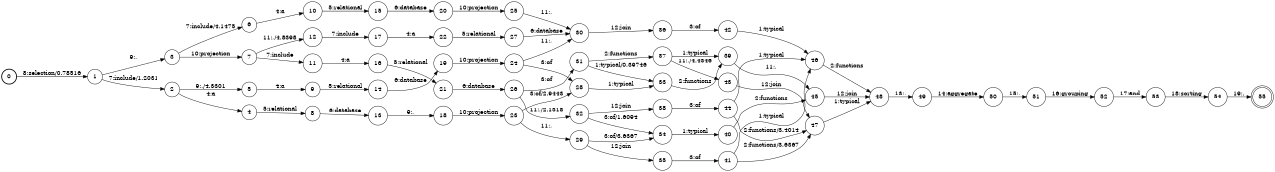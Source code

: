 digraph FST {
rankdir = LR;
size = "8.5,11";
label = "";
center = 1;
orientation = Portrait;
ranksep = "0.4";
nodesep = "0.25";
0 [label = "0", shape = circle, style = bold, fontsize = 14]
	0 -> 1 [label = "8:selection/0.78516", fontsize = 14];
1 [label = "1", shape = circle, style = solid, fontsize = 14]
	1 -> 2 [label = "7:include/1.2031", fontsize = 14];
	1 -> 3 [label = "9:,", fontsize = 14];
2 [label = "2", shape = circle, style = solid, fontsize = 14]
	2 -> 4 [label = "4:a", fontsize = 14];
	2 -> 5 [label = "9:,/4.3301", fontsize = 14];
3 [label = "3", shape = circle, style = solid, fontsize = 14]
	3 -> 6 [label = "7:include/4.1475", fontsize = 14];
	3 -> 7 [label = "10:projection", fontsize = 14];
4 [label = "4", shape = circle, style = solid, fontsize = 14]
	4 -> 8 [label = "5:relational", fontsize = 14];
5 [label = "5", shape = circle, style = solid, fontsize = 14]
	5 -> 9 [label = "4:a", fontsize = 14];
6 [label = "6", shape = circle, style = solid, fontsize = 14]
	6 -> 10 [label = "4:a", fontsize = 14];
7 [label = "7", shape = circle, style = solid, fontsize = 14]
	7 -> 11 [label = "7:include", fontsize = 14];
	7 -> 12 [label = "11:,/4.8398", fontsize = 14];
8 [label = "8", shape = circle, style = solid, fontsize = 14]
	8 -> 13 [label = "6:database", fontsize = 14];
9 [label = "9", shape = circle, style = solid, fontsize = 14]
	9 -> 14 [label = "5:relational", fontsize = 14];
10 [label = "10", shape = circle, style = solid, fontsize = 14]
	10 -> 15 [label = "5:relational", fontsize = 14];
11 [label = "11", shape = circle, style = solid, fontsize = 14]
	11 -> 16 [label = "4:a", fontsize = 14];
12 [label = "12", shape = circle, style = solid, fontsize = 14]
	12 -> 17 [label = "7:include", fontsize = 14];
13 [label = "13", shape = circle, style = solid, fontsize = 14]
	13 -> 18 [label = "9:,", fontsize = 14];
14 [label = "14", shape = circle, style = solid, fontsize = 14]
	14 -> 19 [label = "6:database", fontsize = 14];
15 [label = "15", shape = circle, style = solid, fontsize = 14]
	15 -> 20 [label = "6:database", fontsize = 14];
16 [label = "16", shape = circle, style = solid, fontsize = 14]
	16 -> 21 [label = "5:relational", fontsize = 14];
17 [label = "17", shape = circle, style = solid, fontsize = 14]
	17 -> 22 [label = "4:a", fontsize = 14];
18 [label = "18", shape = circle, style = solid, fontsize = 14]
	18 -> 23 [label = "10:projection", fontsize = 14];
19 [label = "19", shape = circle, style = solid, fontsize = 14]
	19 -> 24 [label = "10:projection", fontsize = 14];
20 [label = "20", shape = circle, style = solid, fontsize = 14]
	20 -> 25 [label = "10:projection", fontsize = 14];
21 [label = "21", shape = circle, style = solid, fontsize = 14]
	21 -> 26 [label = "6:database", fontsize = 14];
22 [label = "22", shape = circle, style = solid, fontsize = 14]
	22 -> 27 [label = "5:relational", fontsize = 14];
23 [label = "23", shape = circle, style = solid, fontsize = 14]
	23 -> 28 [label = "3:of/2.9443", fontsize = 14];
	23 -> 29 [label = "11:,", fontsize = 14];
24 [label = "24", shape = circle, style = solid, fontsize = 14]
	24 -> 28 [label = "3:of", fontsize = 14];
	24 -> 30 [label = "11:,", fontsize = 14];
25 [label = "25", shape = circle, style = solid, fontsize = 14]
	25 -> 30 [label = "11:,", fontsize = 14];
26 [label = "26", shape = circle, style = solid, fontsize = 14]
	26 -> 31 [label = "3:of", fontsize = 14];
	26 -> 32 [label = "11:,/2.1318", fontsize = 14];
27 [label = "27", shape = circle, style = solid, fontsize = 14]
	27 -> 30 [label = "6:database", fontsize = 14];
28 [label = "28", shape = circle, style = solid, fontsize = 14]
	28 -> 33 [label = "1:typical", fontsize = 14];
29 [label = "29", shape = circle, style = solid, fontsize = 14]
	29 -> 34 [label = "3:of/3.6367", fontsize = 14];
	29 -> 35 [label = "12:join", fontsize = 14];
30 [label = "30", shape = circle, style = solid, fontsize = 14]
	30 -> 36 [label = "12:join", fontsize = 14];
31 [label = "31", shape = circle, style = solid, fontsize = 14]
	31 -> 33 [label = "1:typical/0.39746", fontsize = 14];
	31 -> 37 [label = "2:functions", fontsize = 14];
32 [label = "32", shape = circle, style = solid, fontsize = 14]
	32 -> 34 [label = "3:of/1.6094", fontsize = 14];
	32 -> 38 [label = "12:join", fontsize = 14];
33 [label = "33", shape = circle, style = solid, fontsize = 14]
	33 -> 39 [label = "2:functions", fontsize = 14];
34 [label = "34", shape = circle, style = solid, fontsize = 14]
	34 -> 40 [label = "1:typical", fontsize = 14];
35 [label = "35", shape = circle, style = solid, fontsize = 14]
	35 -> 41 [label = "3:of", fontsize = 14];
36 [label = "36", shape = circle, style = solid, fontsize = 14]
	36 -> 42 [label = "3:of", fontsize = 14];
37 [label = "37", shape = circle, style = solid, fontsize = 14]
	37 -> 39 [label = "1:typical", fontsize = 14];
	37 -> 43 [label = "11:,/4.4346", fontsize = 14];
38 [label = "38", shape = circle, style = solid, fontsize = 14]
	38 -> 44 [label = "3:of", fontsize = 14];
39 [label = "39", shape = circle, style = solid, fontsize = 14]
	39 -> 45 [label = "11:,", fontsize = 14];
40 [label = "40", shape = circle, style = solid, fontsize = 14]
	40 -> 45 [label = "2:functions", fontsize = 14];
41 [label = "41", shape = circle, style = solid, fontsize = 14]
	41 -> 46 [label = "1:typical", fontsize = 14];
	41 -> 47 [label = "2:functions/3.6367", fontsize = 14];
42 [label = "42", shape = circle, style = solid, fontsize = 14]
	42 -> 46 [label = "1:typical", fontsize = 14];
43 [label = "43", shape = circle, style = solid, fontsize = 14]
	43 -> 47 [label = "12:join", fontsize = 14];
44 [label = "44", shape = circle, style = solid, fontsize = 14]
	44 -> 46 [label = "1:typical", fontsize = 14];
	44 -> 47 [label = "2:functions/3.4014", fontsize = 14];
45 [label = "45", shape = circle, style = solid, fontsize = 14]
	45 -> 48 [label = "12:join", fontsize = 14];
46 [label = "46", shape = circle, style = solid, fontsize = 14]
	46 -> 48 [label = "2:functions", fontsize = 14];
47 [label = "47", shape = circle, style = solid, fontsize = 14]
	47 -> 48 [label = "1:typical", fontsize = 14];
48 [label = "48", shape = circle, style = solid, fontsize = 14]
	48 -> 49 [label = "13:,", fontsize = 14];
49 [label = "49", shape = circle, style = solid, fontsize = 14]
	49 -> 50 [label = "14:aggregate", fontsize = 14];
50 [label = "50", shape = circle, style = solid, fontsize = 14]
	50 -> 51 [label = "15:,", fontsize = 14];
51 [label = "51", shape = circle, style = solid, fontsize = 14]
	51 -> 52 [label = "16:grouping", fontsize = 14];
52 [label = "52", shape = circle, style = solid, fontsize = 14]
	52 -> 53 [label = "17:and", fontsize = 14];
53 [label = "53", shape = circle, style = solid, fontsize = 14]
	53 -> 54 [label = "18:sorting", fontsize = 14];
54 [label = "54", shape = circle, style = solid, fontsize = 14]
	54 -> 55 [label = "19:.", fontsize = 14];
55 [label = "55", shape = doublecircle, style = solid, fontsize = 14]
}
